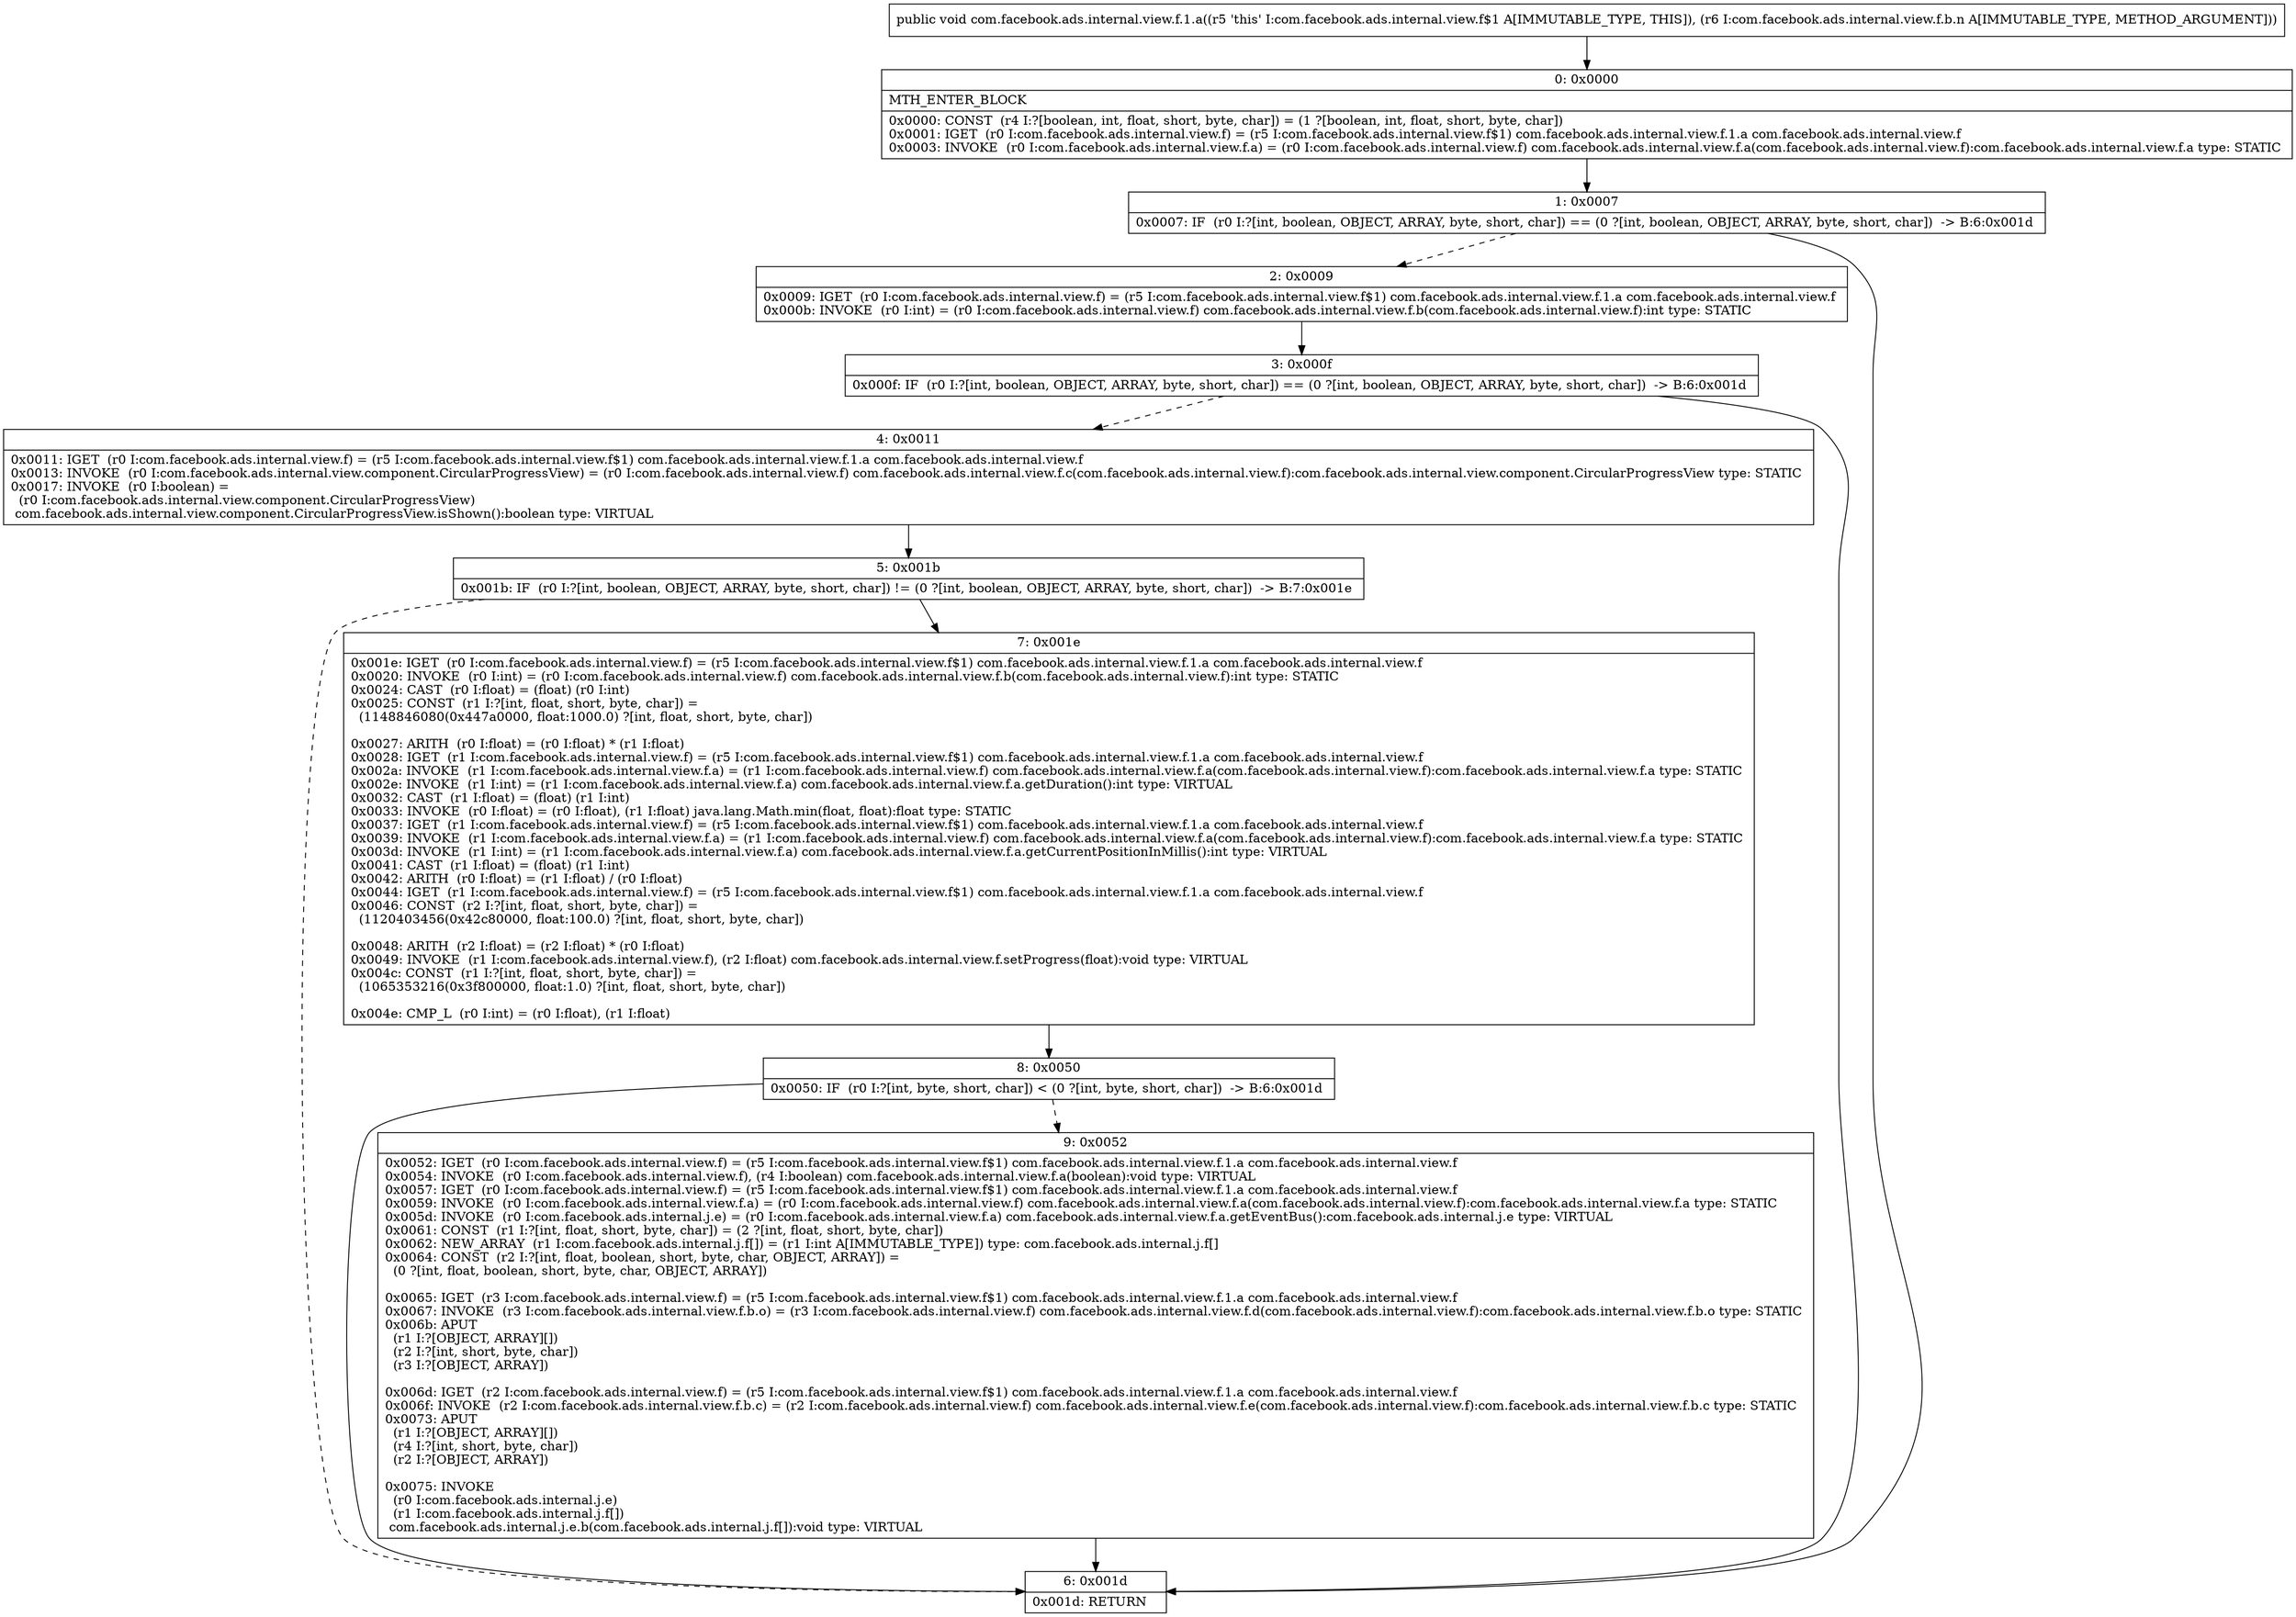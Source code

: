 digraph "CFG forcom.facebook.ads.internal.view.f.1.a(Lcom\/facebook\/ads\/internal\/view\/f\/b\/n;)V" {
Node_0 [shape=record,label="{0\:\ 0x0000|MTH_ENTER_BLOCK\l|0x0000: CONST  (r4 I:?[boolean, int, float, short, byte, char]) = (1 ?[boolean, int, float, short, byte, char]) \l0x0001: IGET  (r0 I:com.facebook.ads.internal.view.f) = (r5 I:com.facebook.ads.internal.view.f$1) com.facebook.ads.internal.view.f.1.a com.facebook.ads.internal.view.f \l0x0003: INVOKE  (r0 I:com.facebook.ads.internal.view.f.a) = (r0 I:com.facebook.ads.internal.view.f) com.facebook.ads.internal.view.f.a(com.facebook.ads.internal.view.f):com.facebook.ads.internal.view.f.a type: STATIC \l}"];
Node_1 [shape=record,label="{1\:\ 0x0007|0x0007: IF  (r0 I:?[int, boolean, OBJECT, ARRAY, byte, short, char]) == (0 ?[int, boolean, OBJECT, ARRAY, byte, short, char])  \-\> B:6:0x001d \l}"];
Node_2 [shape=record,label="{2\:\ 0x0009|0x0009: IGET  (r0 I:com.facebook.ads.internal.view.f) = (r5 I:com.facebook.ads.internal.view.f$1) com.facebook.ads.internal.view.f.1.a com.facebook.ads.internal.view.f \l0x000b: INVOKE  (r0 I:int) = (r0 I:com.facebook.ads.internal.view.f) com.facebook.ads.internal.view.f.b(com.facebook.ads.internal.view.f):int type: STATIC \l}"];
Node_3 [shape=record,label="{3\:\ 0x000f|0x000f: IF  (r0 I:?[int, boolean, OBJECT, ARRAY, byte, short, char]) == (0 ?[int, boolean, OBJECT, ARRAY, byte, short, char])  \-\> B:6:0x001d \l}"];
Node_4 [shape=record,label="{4\:\ 0x0011|0x0011: IGET  (r0 I:com.facebook.ads.internal.view.f) = (r5 I:com.facebook.ads.internal.view.f$1) com.facebook.ads.internal.view.f.1.a com.facebook.ads.internal.view.f \l0x0013: INVOKE  (r0 I:com.facebook.ads.internal.view.component.CircularProgressView) = (r0 I:com.facebook.ads.internal.view.f) com.facebook.ads.internal.view.f.c(com.facebook.ads.internal.view.f):com.facebook.ads.internal.view.component.CircularProgressView type: STATIC \l0x0017: INVOKE  (r0 I:boolean) = \l  (r0 I:com.facebook.ads.internal.view.component.CircularProgressView)\l com.facebook.ads.internal.view.component.CircularProgressView.isShown():boolean type: VIRTUAL \l}"];
Node_5 [shape=record,label="{5\:\ 0x001b|0x001b: IF  (r0 I:?[int, boolean, OBJECT, ARRAY, byte, short, char]) != (0 ?[int, boolean, OBJECT, ARRAY, byte, short, char])  \-\> B:7:0x001e \l}"];
Node_6 [shape=record,label="{6\:\ 0x001d|0x001d: RETURN   \l}"];
Node_7 [shape=record,label="{7\:\ 0x001e|0x001e: IGET  (r0 I:com.facebook.ads.internal.view.f) = (r5 I:com.facebook.ads.internal.view.f$1) com.facebook.ads.internal.view.f.1.a com.facebook.ads.internal.view.f \l0x0020: INVOKE  (r0 I:int) = (r0 I:com.facebook.ads.internal.view.f) com.facebook.ads.internal.view.f.b(com.facebook.ads.internal.view.f):int type: STATIC \l0x0024: CAST  (r0 I:float) = (float) (r0 I:int) \l0x0025: CONST  (r1 I:?[int, float, short, byte, char]) = \l  (1148846080(0x447a0000, float:1000.0) ?[int, float, short, byte, char])\l \l0x0027: ARITH  (r0 I:float) = (r0 I:float) * (r1 I:float) \l0x0028: IGET  (r1 I:com.facebook.ads.internal.view.f) = (r5 I:com.facebook.ads.internal.view.f$1) com.facebook.ads.internal.view.f.1.a com.facebook.ads.internal.view.f \l0x002a: INVOKE  (r1 I:com.facebook.ads.internal.view.f.a) = (r1 I:com.facebook.ads.internal.view.f) com.facebook.ads.internal.view.f.a(com.facebook.ads.internal.view.f):com.facebook.ads.internal.view.f.a type: STATIC \l0x002e: INVOKE  (r1 I:int) = (r1 I:com.facebook.ads.internal.view.f.a) com.facebook.ads.internal.view.f.a.getDuration():int type: VIRTUAL \l0x0032: CAST  (r1 I:float) = (float) (r1 I:int) \l0x0033: INVOKE  (r0 I:float) = (r0 I:float), (r1 I:float) java.lang.Math.min(float, float):float type: STATIC \l0x0037: IGET  (r1 I:com.facebook.ads.internal.view.f) = (r5 I:com.facebook.ads.internal.view.f$1) com.facebook.ads.internal.view.f.1.a com.facebook.ads.internal.view.f \l0x0039: INVOKE  (r1 I:com.facebook.ads.internal.view.f.a) = (r1 I:com.facebook.ads.internal.view.f) com.facebook.ads.internal.view.f.a(com.facebook.ads.internal.view.f):com.facebook.ads.internal.view.f.a type: STATIC \l0x003d: INVOKE  (r1 I:int) = (r1 I:com.facebook.ads.internal.view.f.a) com.facebook.ads.internal.view.f.a.getCurrentPositionInMillis():int type: VIRTUAL \l0x0041: CAST  (r1 I:float) = (float) (r1 I:int) \l0x0042: ARITH  (r0 I:float) = (r1 I:float) \/ (r0 I:float) \l0x0044: IGET  (r1 I:com.facebook.ads.internal.view.f) = (r5 I:com.facebook.ads.internal.view.f$1) com.facebook.ads.internal.view.f.1.a com.facebook.ads.internal.view.f \l0x0046: CONST  (r2 I:?[int, float, short, byte, char]) = \l  (1120403456(0x42c80000, float:100.0) ?[int, float, short, byte, char])\l \l0x0048: ARITH  (r2 I:float) = (r2 I:float) * (r0 I:float) \l0x0049: INVOKE  (r1 I:com.facebook.ads.internal.view.f), (r2 I:float) com.facebook.ads.internal.view.f.setProgress(float):void type: VIRTUAL \l0x004c: CONST  (r1 I:?[int, float, short, byte, char]) = \l  (1065353216(0x3f800000, float:1.0) ?[int, float, short, byte, char])\l \l0x004e: CMP_L  (r0 I:int) = (r0 I:float), (r1 I:float) \l}"];
Node_8 [shape=record,label="{8\:\ 0x0050|0x0050: IF  (r0 I:?[int, byte, short, char]) \< (0 ?[int, byte, short, char])  \-\> B:6:0x001d \l}"];
Node_9 [shape=record,label="{9\:\ 0x0052|0x0052: IGET  (r0 I:com.facebook.ads.internal.view.f) = (r5 I:com.facebook.ads.internal.view.f$1) com.facebook.ads.internal.view.f.1.a com.facebook.ads.internal.view.f \l0x0054: INVOKE  (r0 I:com.facebook.ads.internal.view.f), (r4 I:boolean) com.facebook.ads.internal.view.f.a(boolean):void type: VIRTUAL \l0x0057: IGET  (r0 I:com.facebook.ads.internal.view.f) = (r5 I:com.facebook.ads.internal.view.f$1) com.facebook.ads.internal.view.f.1.a com.facebook.ads.internal.view.f \l0x0059: INVOKE  (r0 I:com.facebook.ads.internal.view.f.a) = (r0 I:com.facebook.ads.internal.view.f) com.facebook.ads.internal.view.f.a(com.facebook.ads.internal.view.f):com.facebook.ads.internal.view.f.a type: STATIC \l0x005d: INVOKE  (r0 I:com.facebook.ads.internal.j.e) = (r0 I:com.facebook.ads.internal.view.f.a) com.facebook.ads.internal.view.f.a.getEventBus():com.facebook.ads.internal.j.e type: VIRTUAL \l0x0061: CONST  (r1 I:?[int, float, short, byte, char]) = (2 ?[int, float, short, byte, char]) \l0x0062: NEW_ARRAY  (r1 I:com.facebook.ads.internal.j.f[]) = (r1 I:int A[IMMUTABLE_TYPE]) type: com.facebook.ads.internal.j.f[] \l0x0064: CONST  (r2 I:?[int, float, boolean, short, byte, char, OBJECT, ARRAY]) = \l  (0 ?[int, float, boolean, short, byte, char, OBJECT, ARRAY])\l \l0x0065: IGET  (r3 I:com.facebook.ads.internal.view.f) = (r5 I:com.facebook.ads.internal.view.f$1) com.facebook.ads.internal.view.f.1.a com.facebook.ads.internal.view.f \l0x0067: INVOKE  (r3 I:com.facebook.ads.internal.view.f.b.o) = (r3 I:com.facebook.ads.internal.view.f) com.facebook.ads.internal.view.f.d(com.facebook.ads.internal.view.f):com.facebook.ads.internal.view.f.b.o type: STATIC \l0x006b: APUT  \l  (r1 I:?[OBJECT, ARRAY][])\l  (r2 I:?[int, short, byte, char])\l  (r3 I:?[OBJECT, ARRAY])\l \l0x006d: IGET  (r2 I:com.facebook.ads.internal.view.f) = (r5 I:com.facebook.ads.internal.view.f$1) com.facebook.ads.internal.view.f.1.a com.facebook.ads.internal.view.f \l0x006f: INVOKE  (r2 I:com.facebook.ads.internal.view.f.b.c) = (r2 I:com.facebook.ads.internal.view.f) com.facebook.ads.internal.view.f.e(com.facebook.ads.internal.view.f):com.facebook.ads.internal.view.f.b.c type: STATIC \l0x0073: APUT  \l  (r1 I:?[OBJECT, ARRAY][])\l  (r4 I:?[int, short, byte, char])\l  (r2 I:?[OBJECT, ARRAY])\l \l0x0075: INVOKE  \l  (r0 I:com.facebook.ads.internal.j.e)\l  (r1 I:com.facebook.ads.internal.j.f[])\l com.facebook.ads.internal.j.e.b(com.facebook.ads.internal.j.f[]):void type: VIRTUAL \l}"];
MethodNode[shape=record,label="{public void com.facebook.ads.internal.view.f.1.a((r5 'this' I:com.facebook.ads.internal.view.f$1 A[IMMUTABLE_TYPE, THIS]), (r6 I:com.facebook.ads.internal.view.f.b.n A[IMMUTABLE_TYPE, METHOD_ARGUMENT])) }"];
MethodNode -> Node_0;
Node_0 -> Node_1;
Node_1 -> Node_2[style=dashed];
Node_1 -> Node_6;
Node_2 -> Node_3;
Node_3 -> Node_4[style=dashed];
Node_3 -> Node_6;
Node_4 -> Node_5;
Node_5 -> Node_6[style=dashed];
Node_5 -> Node_7;
Node_7 -> Node_8;
Node_8 -> Node_6;
Node_8 -> Node_9[style=dashed];
Node_9 -> Node_6;
}

